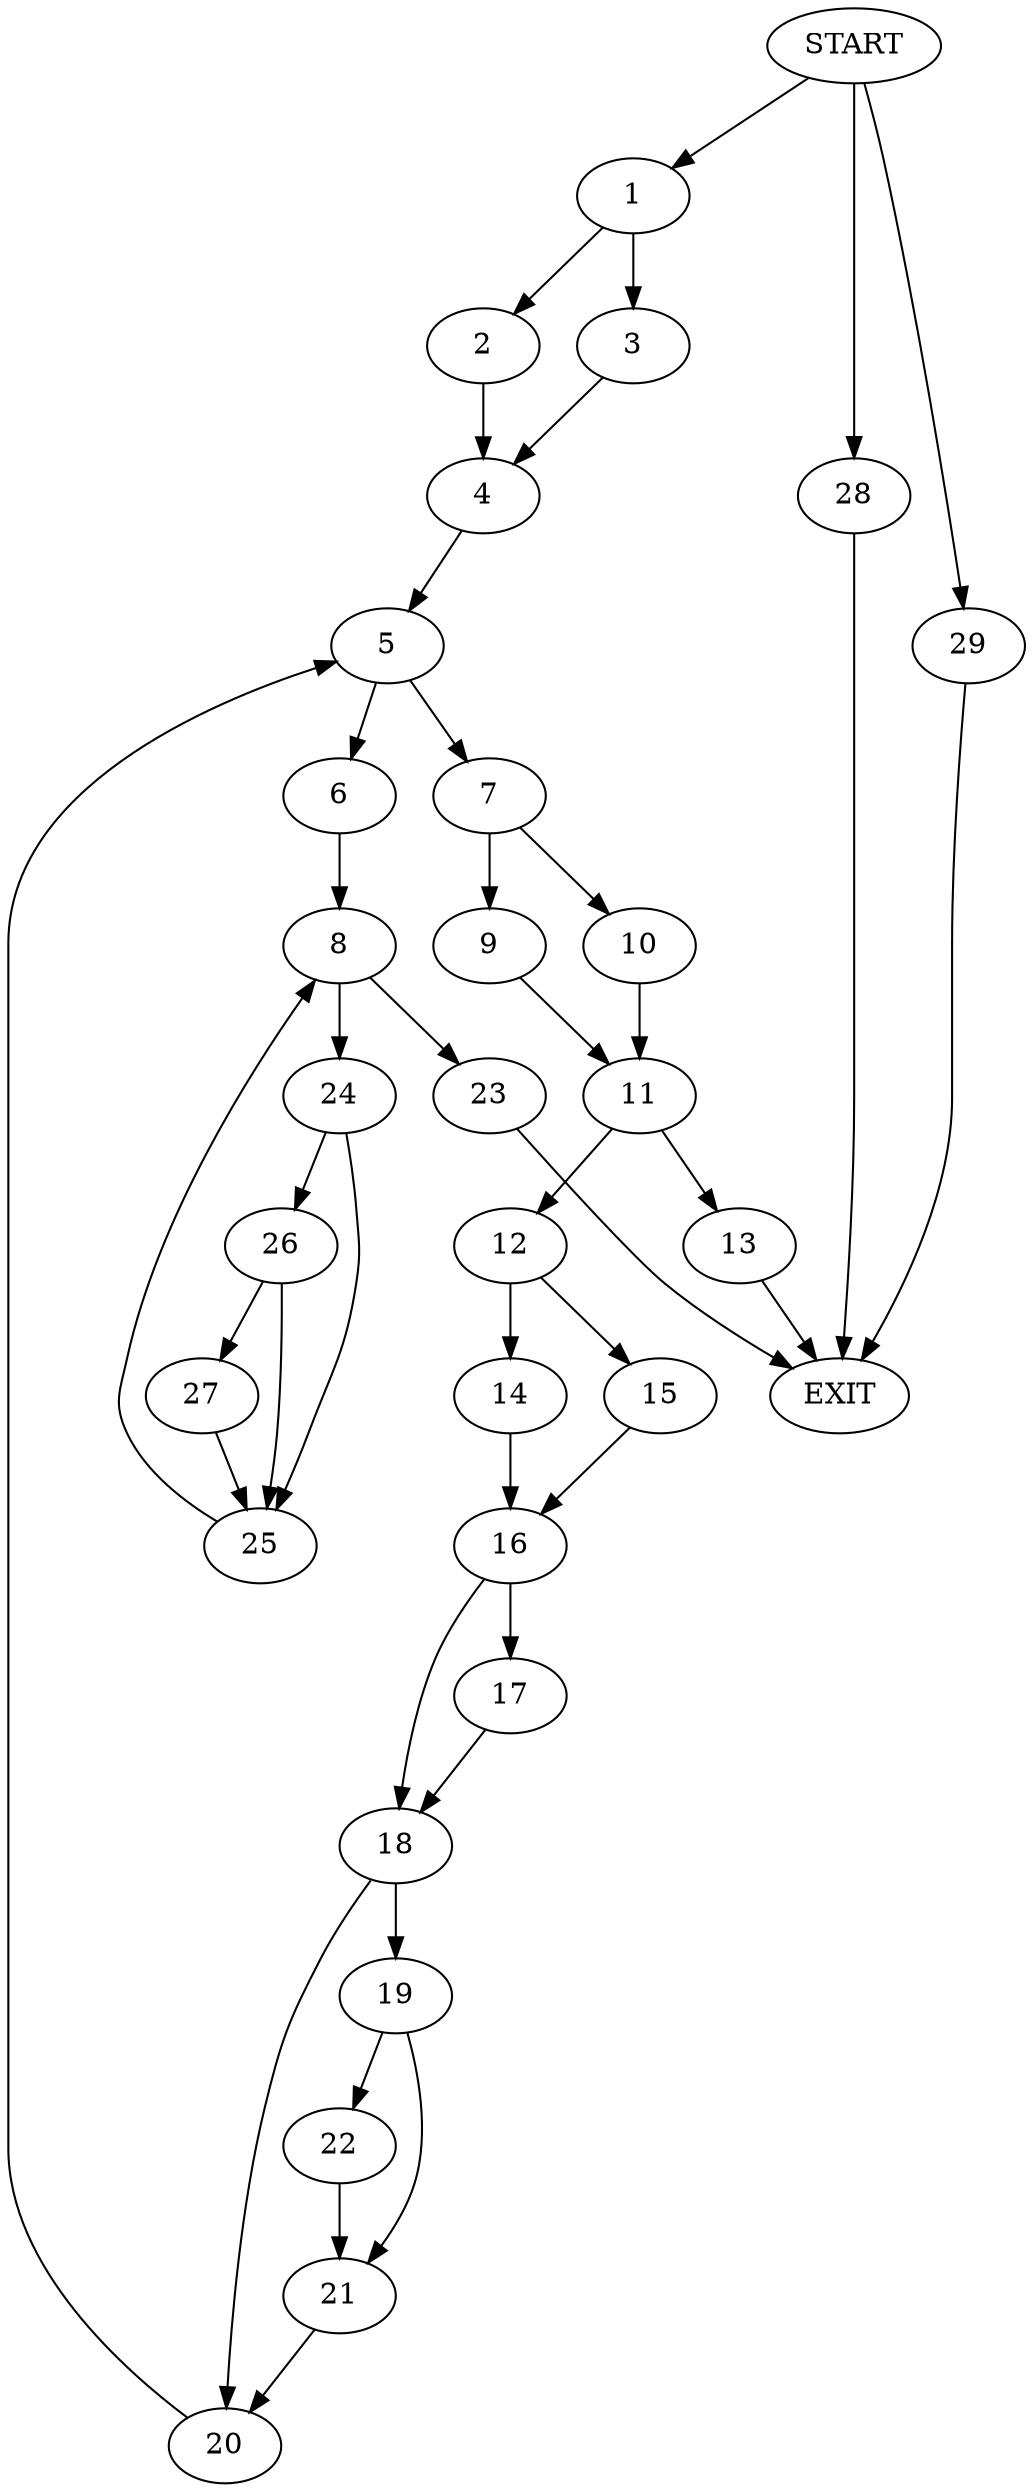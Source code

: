 digraph {
0 [label="START"]
30 [label="EXIT"]
0 -> 1
1 -> 2
1 -> 3
3 -> 4
2 -> 4
4 -> 5
5 -> 6
5 -> 7
6 -> 8
7 -> 9
7 -> 10
10 -> 11
9 -> 11
11 -> 12
11 -> 13
13 -> 30
12 -> 14
12 -> 15
14 -> 16
15 -> 16
16 -> 17
16 -> 18
17 -> 18
18 -> 19
18 -> 20
19 -> 21
19 -> 22
20 -> 5
22 -> 21
21 -> 20
8 -> 23
8 -> 24
24 -> 25
24 -> 26
23 -> 30
26 -> 25
26 -> 27
25 -> 8
27 -> 25
0 -> 28
28 -> 30
0 -> 29
29 -> 30
}
